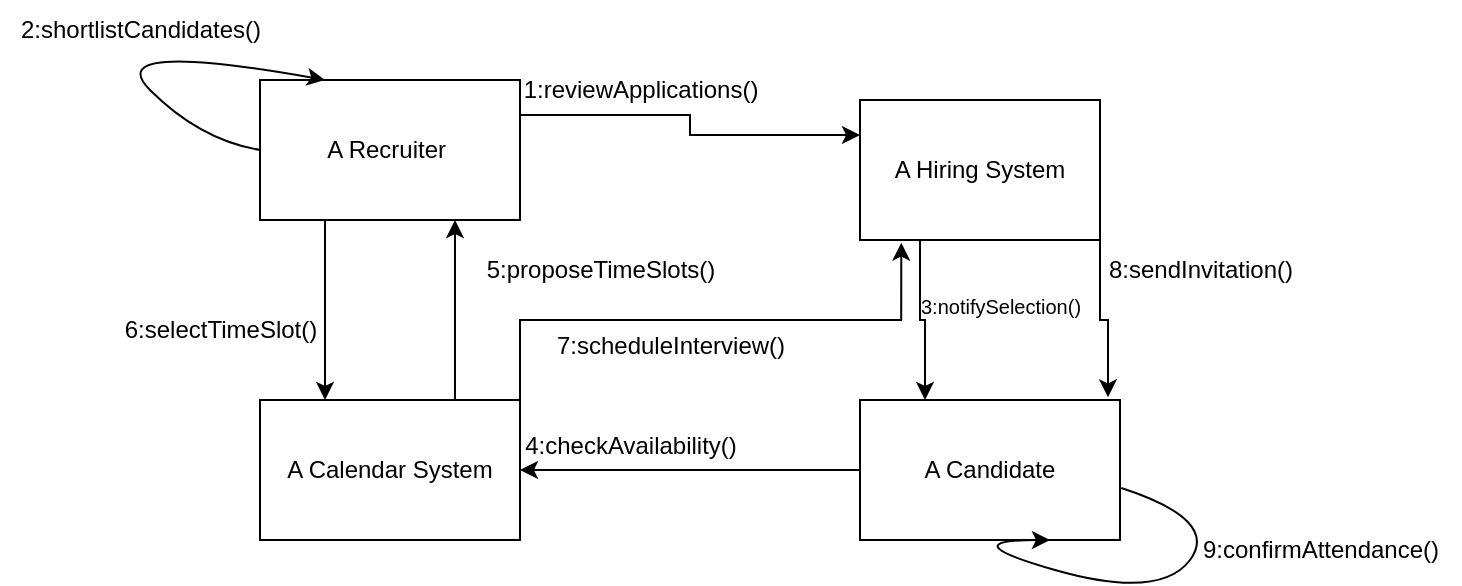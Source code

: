 <mxfile version="26.2.2">
  <diagram name="Page-1" id="XS0Ot8tblbo-4ztIukb4">
    <mxGraphModel dx="788" dy="524" grid="1" gridSize="10" guides="1" tooltips="1" connect="1" arrows="1" fold="1" page="1" pageScale="1" pageWidth="850" pageHeight="1100" math="0" shadow="0">
      <root>
        <mxCell id="0" />
        <mxCell id="1" parent="0" />
        <mxCell id="N56dQnDwdiwBgNOavT68-5" style="edgeStyle=orthogonalEdgeStyle;rounded=0;orthogonalLoop=1;jettySize=auto;html=1;exitX=1;exitY=0.25;exitDx=0;exitDy=0;entryX=0;entryY=0.25;entryDx=0;entryDy=0;" edge="1" parent="1" source="N56dQnDwdiwBgNOavT68-1" target="N56dQnDwdiwBgNOavT68-2">
          <mxGeometry relative="1" as="geometry" />
        </mxCell>
        <mxCell id="N56dQnDwdiwBgNOavT68-17" style="edgeStyle=orthogonalEdgeStyle;rounded=0;orthogonalLoop=1;jettySize=auto;html=1;exitX=0.25;exitY=1;exitDx=0;exitDy=0;entryX=0.25;entryY=0;entryDx=0;entryDy=0;" edge="1" parent="1" source="N56dQnDwdiwBgNOavT68-1" target="N56dQnDwdiwBgNOavT68-3">
          <mxGeometry relative="1" as="geometry" />
        </mxCell>
        <mxCell id="N56dQnDwdiwBgNOavT68-1" value="A Recruiter&amp;nbsp;" style="html=1;whiteSpace=wrap;" vertex="1" parent="1">
          <mxGeometry x="150" y="140" width="130" height="70" as="geometry" />
        </mxCell>
        <mxCell id="N56dQnDwdiwBgNOavT68-21" style="edgeStyle=orthogonalEdgeStyle;rounded=0;orthogonalLoop=1;jettySize=auto;html=1;exitX=0.25;exitY=1;exitDx=0;exitDy=0;entryX=0.25;entryY=0;entryDx=0;entryDy=0;" edge="1" parent="1" source="N56dQnDwdiwBgNOavT68-2" target="N56dQnDwdiwBgNOavT68-4">
          <mxGeometry relative="1" as="geometry" />
        </mxCell>
        <mxCell id="N56dQnDwdiwBgNOavT68-2" value="A Hiring System" style="html=1;whiteSpace=wrap;" vertex="1" parent="1">
          <mxGeometry x="450" y="150" width="120" height="70" as="geometry" />
        </mxCell>
        <mxCell id="N56dQnDwdiwBgNOavT68-16" style="edgeStyle=orthogonalEdgeStyle;rounded=0;orthogonalLoop=1;jettySize=auto;html=1;exitX=0.75;exitY=0;exitDx=0;exitDy=0;entryX=0.75;entryY=1;entryDx=0;entryDy=0;" edge="1" parent="1" source="N56dQnDwdiwBgNOavT68-3" target="N56dQnDwdiwBgNOavT68-1">
          <mxGeometry relative="1" as="geometry" />
        </mxCell>
        <mxCell id="N56dQnDwdiwBgNOavT68-3" value="A Calendar System" style="html=1;whiteSpace=wrap;" vertex="1" parent="1">
          <mxGeometry x="150" y="300" width="130" height="70" as="geometry" />
        </mxCell>
        <mxCell id="N56dQnDwdiwBgNOavT68-12" style="edgeStyle=orthogonalEdgeStyle;rounded=0;orthogonalLoop=1;jettySize=auto;html=1;exitX=0;exitY=0.5;exitDx=0;exitDy=0;entryX=1;entryY=0.5;entryDx=0;entryDy=0;" edge="1" parent="1" source="N56dQnDwdiwBgNOavT68-4" target="N56dQnDwdiwBgNOavT68-3">
          <mxGeometry relative="1" as="geometry" />
        </mxCell>
        <mxCell id="N56dQnDwdiwBgNOavT68-4" value="A Candidate" style="html=1;whiteSpace=wrap;" vertex="1" parent="1">
          <mxGeometry x="450" y="300" width="130" height="70" as="geometry" />
        </mxCell>
        <mxCell id="N56dQnDwdiwBgNOavT68-6" value="1:reviewApplications()" style="text;html=1;align=center;verticalAlign=middle;resizable=0;points=[];autosize=1;strokeColor=none;fillColor=none;" vertex="1" parent="1">
          <mxGeometry x="270" y="130" width="140" height="30" as="geometry" />
        </mxCell>
        <mxCell id="N56dQnDwdiwBgNOavT68-7" value="" style="curved=1;endArrow=classic;html=1;rounded=0;entryX=0.25;entryY=0;entryDx=0;entryDy=0;exitX=0;exitY=0.5;exitDx=0;exitDy=0;" edge="1" parent="1" source="N56dQnDwdiwBgNOavT68-1" target="N56dQnDwdiwBgNOavT68-1">
          <mxGeometry width="50" height="50" relative="1" as="geometry">
            <mxPoint x="150" y="160" as="sourcePoint" />
            <mxPoint x="182.5" y="130" as="targetPoint" />
            <Array as="points">
              <mxPoint x="120" y="170" />
              <mxPoint x="70" y="120" />
            </Array>
          </mxGeometry>
        </mxCell>
        <mxCell id="N56dQnDwdiwBgNOavT68-8" value="2:shortlistCandidates()" style="text;html=1;align=center;verticalAlign=middle;resizable=0;points=[];autosize=1;strokeColor=none;fillColor=none;" vertex="1" parent="1">
          <mxGeometry x="20" y="100" width="140" height="30" as="geometry" />
        </mxCell>
        <mxCell id="N56dQnDwdiwBgNOavT68-11" value="&lt;font style=&quot;font-size: 10px;&quot;&gt;3:notifySelection()&lt;/font&gt;" style="text;html=1;align=center;verticalAlign=middle;resizable=0;points=[];autosize=1;strokeColor=none;fillColor=none;" vertex="1" parent="1">
          <mxGeometry x="470" y="238" width="100" height="30" as="geometry" />
        </mxCell>
        <mxCell id="N56dQnDwdiwBgNOavT68-13" value="4:checkAvailability()" style="text;html=1;align=center;verticalAlign=middle;resizable=0;points=[];autosize=1;strokeColor=none;fillColor=none;" vertex="1" parent="1">
          <mxGeometry x="270" y="308" width="130" height="30" as="geometry" />
        </mxCell>
        <mxCell id="N56dQnDwdiwBgNOavT68-15" value="5:proposeTimeSlots()" style="text;html=1;align=center;verticalAlign=middle;resizable=0;points=[];autosize=1;strokeColor=none;fillColor=none;" vertex="1" parent="1">
          <mxGeometry x="250" y="220" width="140" height="30" as="geometry" />
        </mxCell>
        <mxCell id="N56dQnDwdiwBgNOavT68-18" value="6:selectTimeSlot()" style="text;html=1;align=center;verticalAlign=middle;resizable=0;points=[];autosize=1;strokeColor=none;fillColor=none;" vertex="1" parent="1">
          <mxGeometry x="70" y="250" width="120" height="30" as="geometry" />
        </mxCell>
        <mxCell id="N56dQnDwdiwBgNOavT68-19" style="edgeStyle=orthogonalEdgeStyle;rounded=0;orthogonalLoop=1;jettySize=auto;html=1;exitX=1;exitY=0;exitDx=0;exitDy=0;entryX=0.172;entryY=1.019;entryDx=0;entryDy=0;entryPerimeter=0;" edge="1" parent="1" source="N56dQnDwdiwBgNOavT68-3" target="N56dQnDwdiwBgNOavT68-2">
          <mxGeometry relative="1" as="geometry" />
        </mxCell>
        <mxCell id="N56dQnDwdiwBgNOavT68-20" value="7:scheduleInterview()" style="text;html=1;align=center;verticalAlign=middle;resizable=0;points=[];autosize=1;strokeColor=none;fillColor=none;" vertex="1" parent="1">
          <mxGeometry x="285" y="258" width="140" height="30" as="geometry" />
        </mxCell>
        <mxCell id="N56dQnDwdiwBgNOavT68-22" style="edgeStyle=orthogonalEdgeStyle;rounded=0;orthogonalLoop=1;jettySize=auto;html=1;exitX=1;exitY=1;exitDx=0;exitDy=0;entryX=0.954;entryY=-0.019;entryDx=0;entryDy=0;entryPerimeter=0;" edge="1" parent="1" source="N56dQnDwdiwBgNOavT68-2" target="N56dQnDwdiwBgNOavT68-4">
          <mxGeometry relative="1" as="geometry" />
        </mxCell>
        <mxCell id="N56dQnDwdiwBgNOavT68-23" value="8:sendInvitation()" style="text;html=1;align=center;verticalAlign=middle;resizable=0;points=[];autosize=1;strokeColor=none;fillColor=none;" vertex="1" parent="1">
          <mxGeometry x="560" y="220" width="120" height="30" as="geometry" />
        </mxCell>
        <mxCell id="N56dQnDwdiwBgNOavT68-24" value="" style="curved=1;endArrow=classic;html=1;rounded=0;exitX=1.005;exitY=0.629;exitDx=0;exitDy=0;exitPerimeter=0;" edge="1" parent="1" source="N56dQnDwdiwBgNOavT68-4">
          <mxGeometry width="50" height="50" relative="1" as="geometry">
            <mxPoint x="495" y="420" as="sourcePoint" />
            <mxPoint x="545" y="370" as="targetPoint" />
            <Array as="points">
              <mxPoint x="630" y="360" />
              <mxPoint x="600" y="400" />
              <mxPoint x="495" y="370" />
            </Array>
          </mxGeometry>
        </mxCell>
        <mxCell id="N56dQnDwdiwBgNOavT68-25" value="9:confirmAttendance()" style="text;html=1;align=center;verticalAlign=middle;resizable=0;points=[];autosize=1;strokeColor=none;fillColor=none;" vertex="1" parent="1">
          <mxGeometry x="610" y="360" width="140" height="30" as="geometry" />
        </mxCell>
      </root>
    </mxGraphModel>
  </diagram>
</mxfile>
